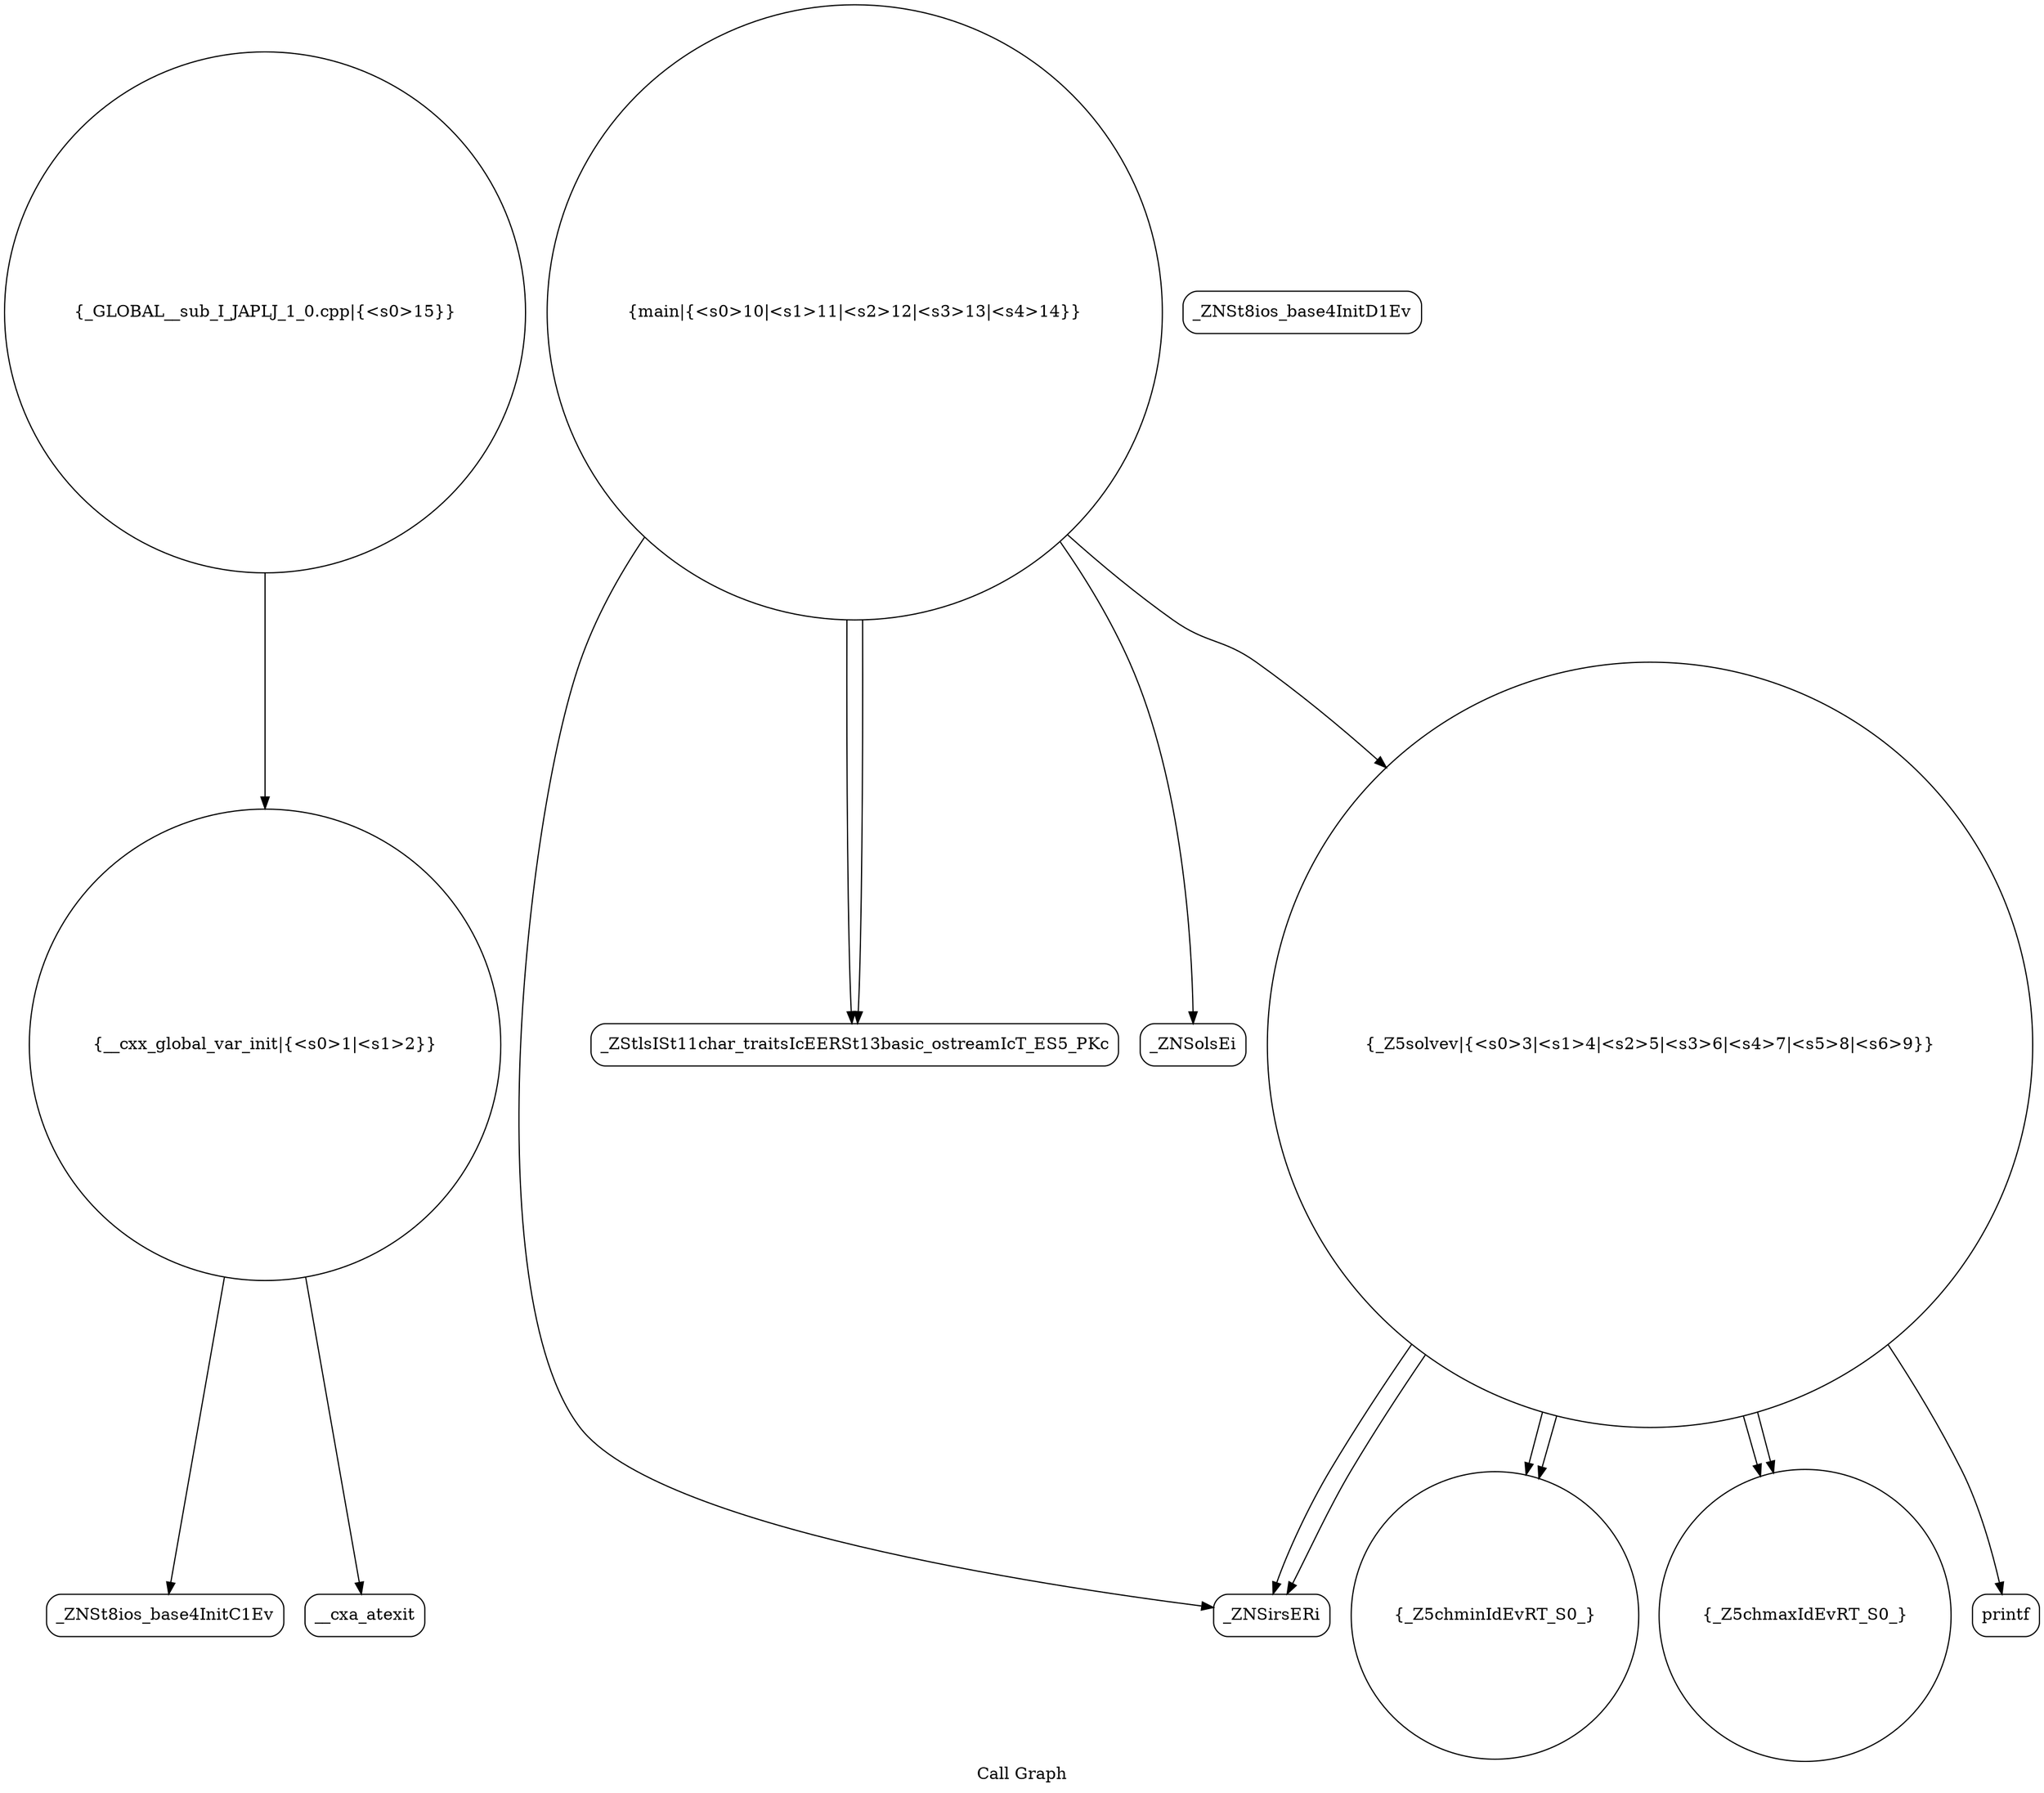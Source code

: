 digraph "Call Graph" {
	label="Call Graph";

	Node0x557e64392a50 [shape=record,shape=circle,label="{__cxx_global_var_init|{<s0>1|<s1>2}}"];
	Node0x557e64392a50:s0 -> Node0x557e64392ee0[color=black];
	Node0x557e64392a50:s1 -> Node0x557e64392fe0[color=black];
	Node0x557e643931e0 [shape=record,shape=circle,label="{_Z5chminIdEvRT_S0_}"];
	Node0x557e64392f60 [shape=record,shape=Mrecord,label="{_ZNSt8ios_base4InitD1Ev}"];
	Node0x557e643932e0 [shape=record,shape=circle,label="{main|{<s0>10|<s1>11|<s2>12|<s3>13|<s4>14}}"];
	Node0x557e643932e0:s0 -> Node0x557e643930e0[color=black];
	Node0x557e643932e0:s1 -> Node0x557e64393360[color=black];
	Node0x557e643932e0:s2 -> Node0x557e643933e0[color=black];
	Node0x557e643932e0:s3 -> Node0x557e64393360[color=black];
	Node0x557e643932e0:s4 -> Node0x557e64393060[color=black];
	Node0x557e64393060 [shape=record,shape=circle,label="{_Z5solvev|{<s0>3|<s1>4|<s2>5|<s3>6|<s4>7|<s5>8|<s6>9}}"];
	Node0x557e64393060:s0 -> Node0x557e643930e0[color=black];
	Node0x557e64393060:s1 -> Node0x557e643930e0[color=black];
	Node0x557e64393060:s2 -> Node0x557e64393160[color=black];
	Node0x557e64393060:s3 -> Node0x557e643931e0[color=black];
	Node0x557e64393060:s4 -> Node0x557e64393160[color=black];
	Node0x557e64393060:s5 -> Node0x557e643931e0[color=black];
	Node0x557e64393060:s6 -> Node0x557e64393260[color=black];
	Node0x557e643933e0 [shape=record,shape=Mrecord,label="{_ZNSolsEi}"];
	Node0x557e64393160 [shape=record,shape=circle,label="{_Z5chmaxIdEvRT_S0_}"];
	Node0x557e64392ee0 [shape=record,shape=Mrecord,label="{_ZNSt8ios_base4InitC1Ev}"];
	Node0x557e64393260 [shape=record,shape=Mrecord,label="{printf}"];
	Node0x557e64392fe0 [shape=record,shape=Mrecord,label="{__cxa_atexit}"];
	Node0x557e64393360 [shape=record,shape=Mrecord,label="{_ZStlsISt11char_traitsIcEERSt13basic_ostreamIcT_ES5_PKc}"];
	Node0x557e643930e0 [shape=record,shape=Mrecord,label="{_ZNSirsERi}"];
	Node0x557e64393460 [shape=record,shape=circle,label="{_GLOBAL__sub_I_JAPLJ_1_0.cpp|{<s0>15}}"];
	Node0x557e64393460:s0 -> Node0x557e64392a50[color=black];
}
